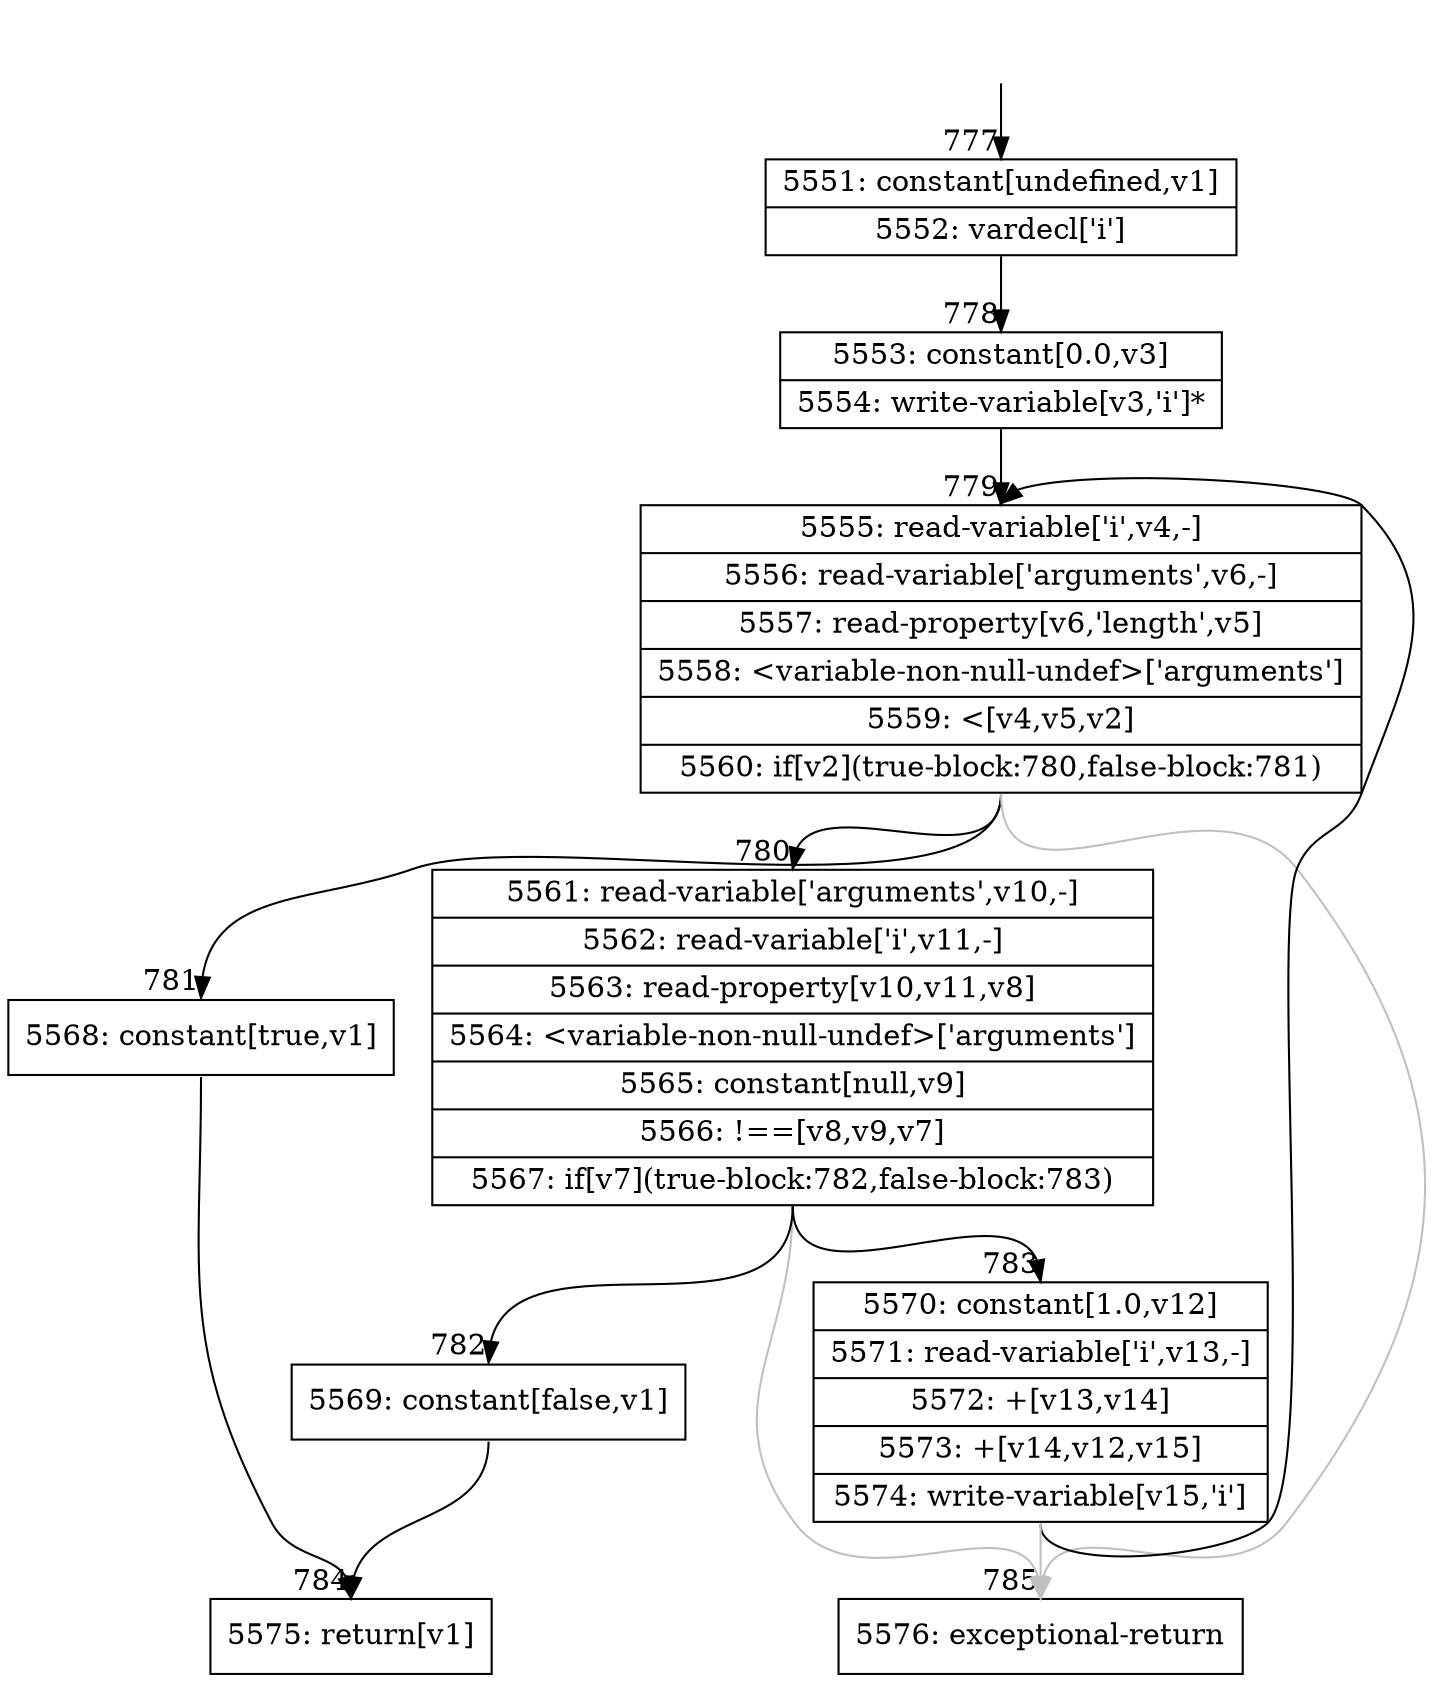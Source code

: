 digraph {
rankdir="TD"
BB_entry58[shape=none,label=""];
BB_entry58 -> BB777 [tailport=s, headport=n, headlabel="    777"]
BB777 [shape=record label="{5551: constant[undefined,v1]|5552: vardecl['i']}" ] 
BB777 -> BB778 [tailport=s, headport=n, headlabel="      778"]
BB778 [shape=record label="{5553: constant[0.0,v3]|5554: write-variable[v3,'i']*}" ] 
BB778 -> BB779 [tailport=s, headport=n, headlabel="      779"]
BB779 [shape=record label="{5555: read-variable['i',v4,-]|5556: read-variable['arguments',v6,-]|5557: read-property[v6,'length',v5]|5558: \<variable-non-null-undef\>['arguments']|5559: \<[v4,v5,v2]|5560: if[v2](true-block:780,false-block:781)}" ] 
BB779 -> BB780 [tailport=s, headport=n, headlabel="      780"]
BB779 -> BB781 [tailport=s, headport=n, headlabel="      781"]
BB779 -> BB785 [tailport=s, headport=n, color=gray, headlabel="      785"]
BB780 [shape=record label="{5561: read-variable['arguments',v10,-]|5562: read-variable['i',v11,-]|5563: read-property[v10,v11,v8]|5564: \<variable-non-null-undef\>['arguments']|5565: constant[null,v9]|5566: !==[v8,v9,v7]|5567: if[v7](true-block:782,false-block:783)}" ] 
BB780 -> BB782 [tailport=s, headport=n, headlabel="      782"]
BB780 -> BB783 [tailport=s, headport=n, headlabel="      783"]
BB780 -> BB785 [tailport=s, headport=n, color=gray]
BB781 [shape=record label="{5568: constant[true,v1]}" ] 
BB781 -> BB784 [tailport=s, headport=n, headlabel="      784"]
BB782 [shape=record label="{5569: constant[false,v1]}" ] 
BB782 -> BB784 [tailport=s, headport=n]
BB783 [shape=record label="{5570: constant[1.0,v12]|5571: read-variable['i',v13,-]|5572: +[v13,v14]|5573: +[v14,v12,v15]|5574: write-variable[v15,'i']}" ] 
BB783 -> BB779 [tailport=s, headport=n]
BB783 -> BB785 [tailport=s, headport=n, color=gray]
BB784 [shape=record label="{5575: return[v1]}" ] 
BB785 [shape=record label="{5576: exceptional-return}" ] 
//#$~ 287
}
